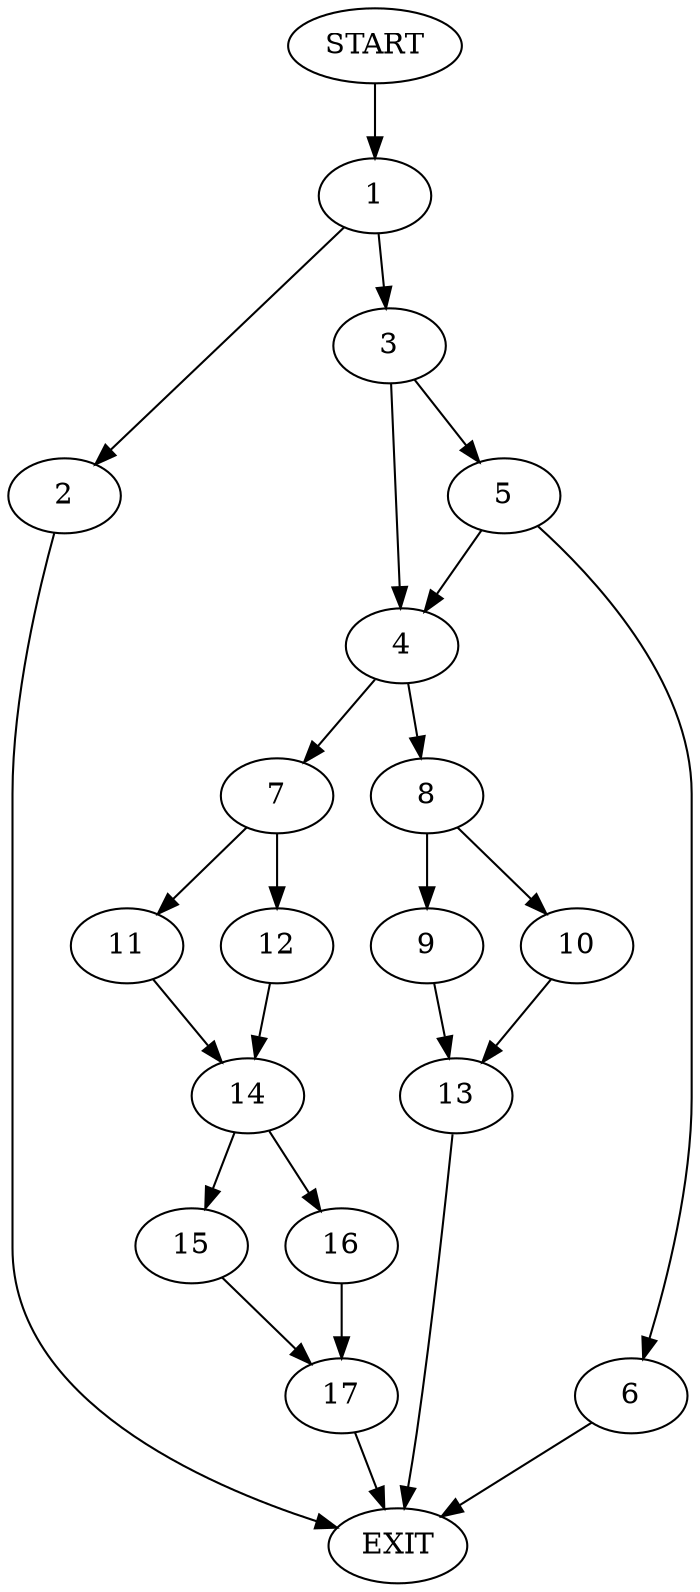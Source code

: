 digraph {
0 [label="START"]
18 [label="EXIT"]
0 -> 1
1 -> 2
1 -> 3
3 -> 4
3 -> 5
2 -> 18
5 -> 6
5 -> 4
4 -> 7
4 -> 8
6 -> 18
8 -> 9
8 -> 10
7 -> 11
7 -> 12
10 -> 13
9 -> 13
13 -> 18
12 -> 14
11 -> 14
14 -> 15
14 -> 16
15 -> 17
16 -> 17
17 -> 18
}
